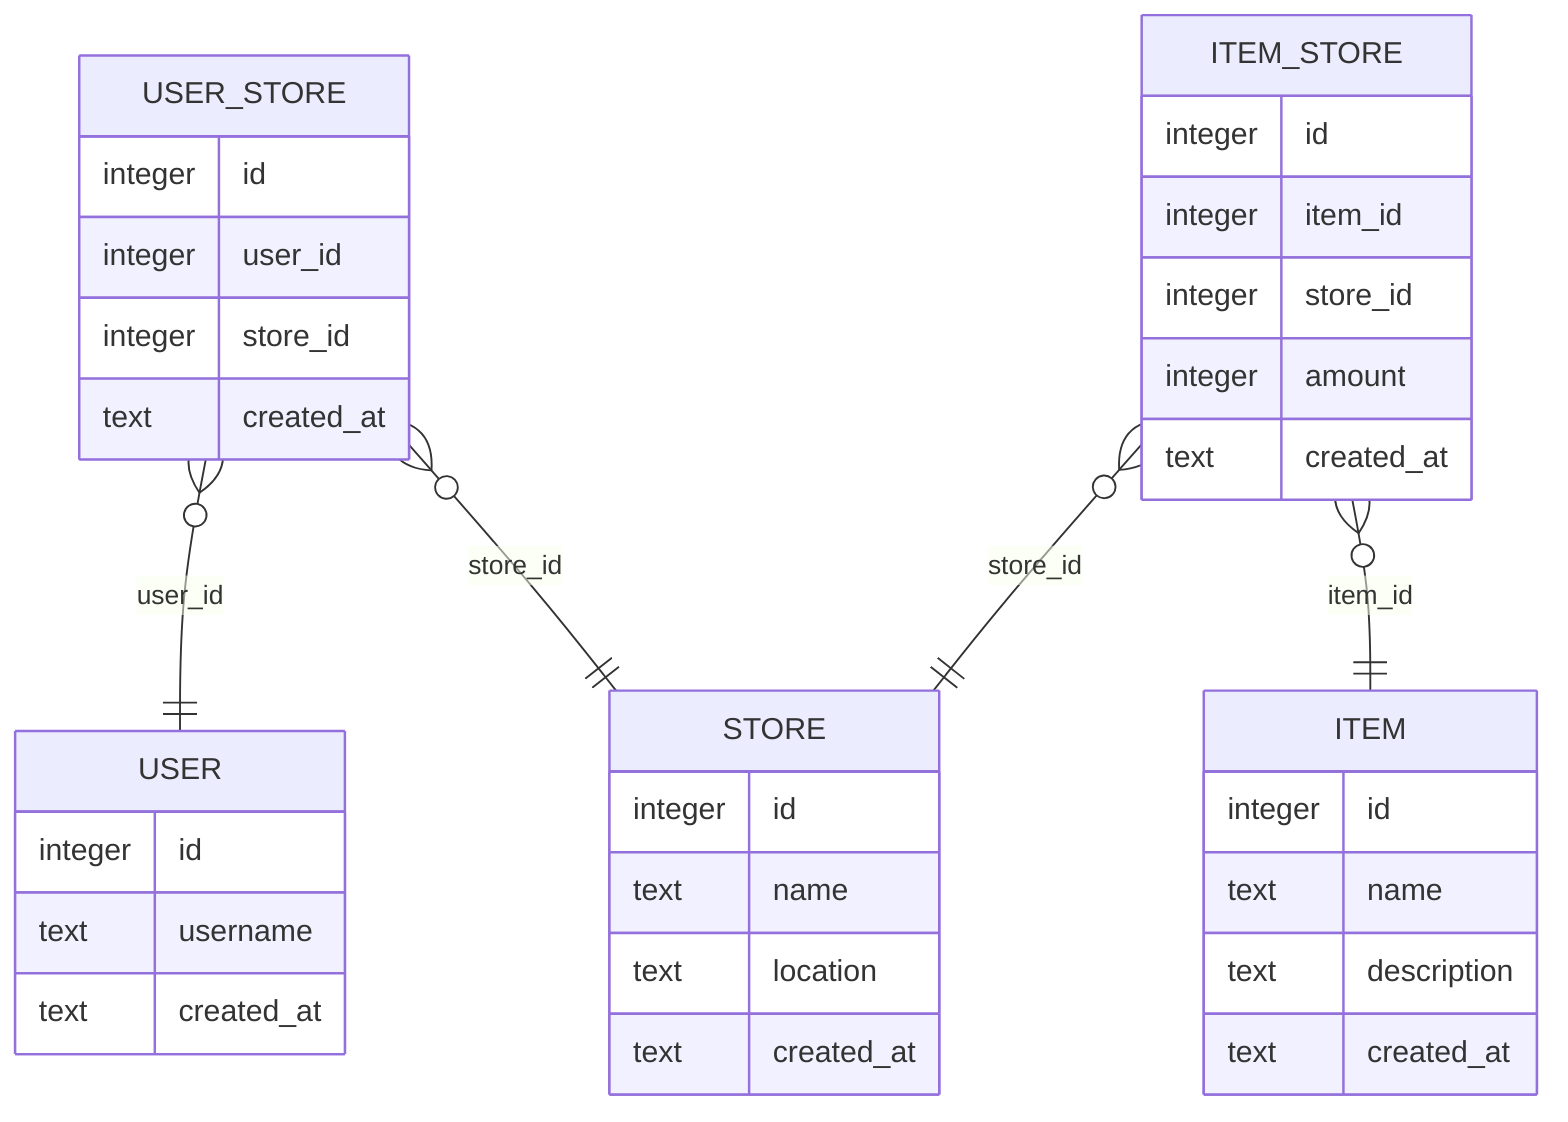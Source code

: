 erDiagram
    USER {
        integer id
        text username
        text created_at
    }
    
    STORE {
        integer id
        text name
        text location
        text created_at
    }
    
    ITEM {
        integer id
        text name
        text description
        text created_at
    }
    
    USER_STORE {
        integer id
        integer user_id
        integer store_id
        text created_at
    }
    
    ITEM_STORE {
        integer id
        integer item_id
        integer store_id
        integer amount
        text created_at
    }
    
    USER_STORE }o--|| USER : "user_id"
    USER_STORE }o--|| STORE : "store_id"
    ITEM_STORE }o--|| ITEM : "item_id"
    ITEM_STORE }o--|| STORE : "store_id"